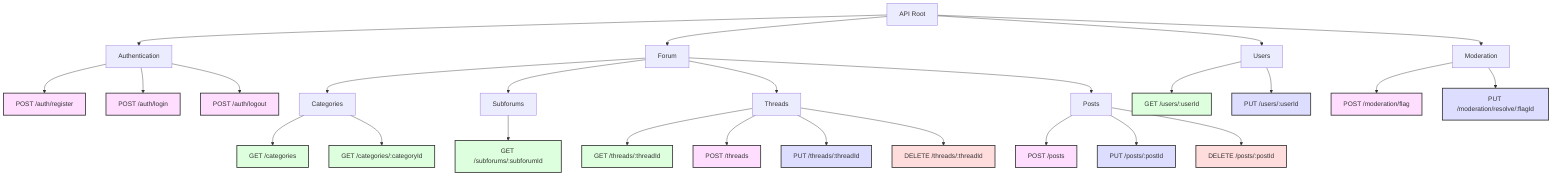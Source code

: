 graph TD
    A[API Root] --> B[Authentication]
    A --> C[Forum]
    A --> D[Users]
    A --> E[Moderation]

    B --> B1[POST /auth/register]
    B --> B2[POST /auth/login]
    B --> B3[POST /auth/logout]

    C --> C1[Categories]
    C --> C2[Subforums]
    C --> C3[Threads]
    C --> C4[Posts]

    C1 --> C1A[GET /categories]
    C1 --> C1B[GET /categories/:categoryId]

    C2 --> C2A[GET /subforums/:subforumId]

    C3 --> C3A[GET /threads/:threadId]
    C3 --> C3B[POST /threads]
    C3 --> C3C[PUT /threads/:threadId]
    C3 --> C3D[DELETE /threads/:threadId]

    C4 --> C4A[POST /posts]
    C4 --> C4B[PUT /posts/:postId]
    C4 --> C4C[DELETE /posts/:postId]

    D --> D1[GET /users/:userId]
    D --> D2[PUT /users/:userId]

    E --> E1[POST /moderation/flag]
    E --> E2[PUT /moderation/resolve/:flagId]

    classDef get fill:#dfd,stroke:#333,stroke-width:2px;
    classDef post fill:#fdf,stroke:#333,stroke-width:2px;
    classDef put fill:#ddf,stroke:#333,stroke-width:2px;
    classDef delete fill:#fdd,stroke:#333,stroke-width:2px;

    class C1A,C1B,C2A,C3A,D1 get;
    class B1,B2,B3,C3B,C4A,E1 post;
    class C3C,C4B,D2,E2 put;
    class C3D,C4C delete;